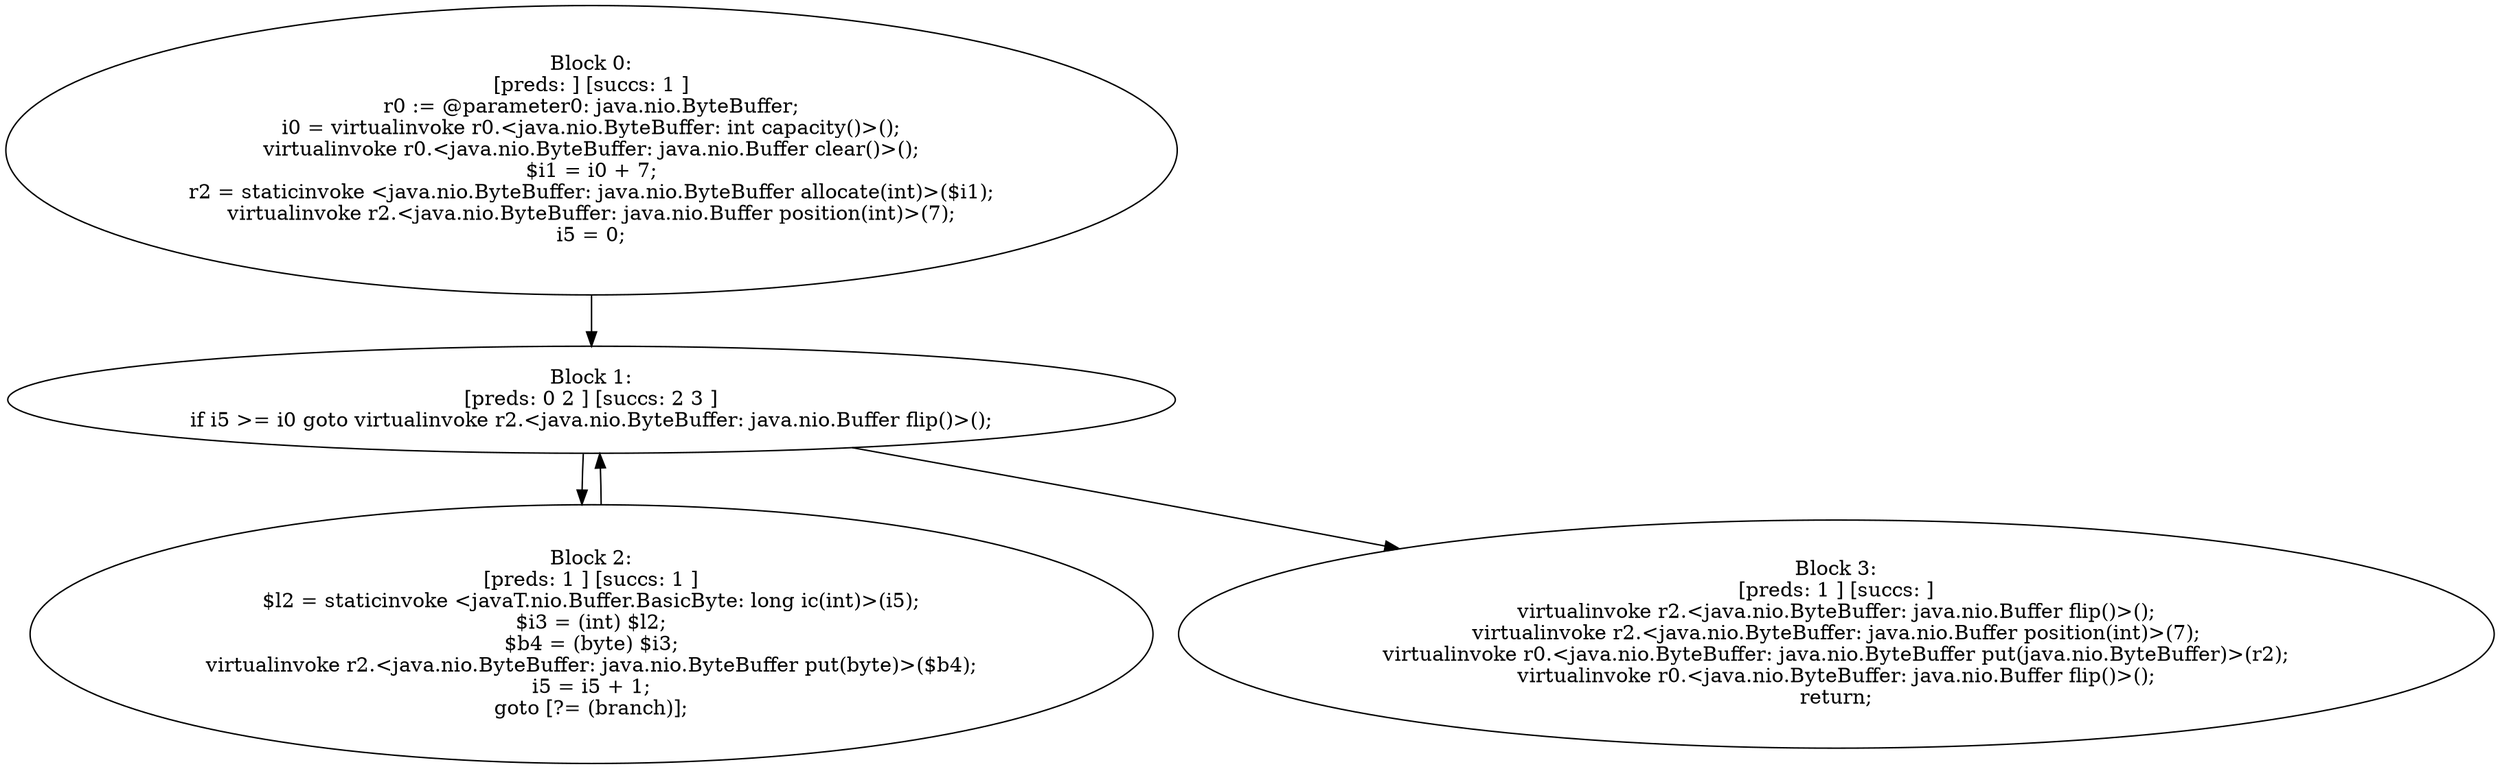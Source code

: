 digraph "unitGraph" {
    "Block 0:
[preds: ] [succs: 1 ]
r0 := @parameter0: java.nio.ByteBuffer;
i0 = virtualinvoke r0.<java.nio.ByteBuffer: int capacity()>();
virtualinvoke r0.<java.nio.ByteBuffer: java.nio.Buffer clear()>();
$i1 = i0 + 7;
r2 = staticinvoke <java.nio.ByteBuffer: java.nio.ByteBuffer allocate(int)>($i1);
virtualinvoke r2.<java.nio.ByteBuffer: java.nio.Buffer position(int)>(7);
i5 = 0;
"
    "Block 1:
[preds: 0 2 ] [succs: 2 3 ]
if i5 >= i0 goto virtualinvoke r2.<java.nio.ByteBuffer: java.nio.Buffer flip()>();
"
    "Block 2:
[preds: 1 ] [succs: 1 ]
$l2 = staticinvoke <javaT.nio.Buffer.BasicByte: long ic(int)>(i5);
$i3 = (int) $l2;
$b4 = (byte) $i3;
virtualinvoke r2.<java.nio.ByteBuffer: java.nio.ByteBuffer put(byte)>($b4);
i5 = i5 + 1;
goto [?= (branch)];
"
    "Block 3:
[preds: 1 ] [succs: ]
virtualinvoke r2.<java.nio.ByteBuffer: java.nio.Buffer flip()>();
virtualinvoke r2.<java.nio.ByteBuffer: java.nio.Buffer position(int)>(7);
virtualinvoke r0.<java.nio.ByteBuffer: java.nio.ByteBuffer put(java.nio.ByteBuffer)>(r2);
virtualinvoke r0.<java.nio.ByteBuffer: java.nio.Buffer flip()>();
return;
"
    "Block 0:
[preds: ] [succs: 1 ]
r0 := @parameter0: java.nio.ByteBuffer;
i0 = virtualinvoke r0.<java.nio.ByteBuffer: int capacity()>();
virtualinvoke r0.<java.nio.ByteBuffer: java.nio.Buffer clear()>();
$i1 = i0 + 7;
r2 = staticinvoke <java.nio.ByteBuffer: java.nio.ByteBuffer allocate(int)>($i1);
virtualinvoke r2.<java.nio.ByteBuffer: java.nio.Buffer position(int)>(7);
i5 = 0;
"->"Block 1:
[preds: 0 2 ] [succs: 2 3 ]
if i5 >= i0 goto virtualinvoke r2.<java.nio.ByteBuffer: java.nio.Buffer flip()>();
";
    "Block 1:
[preds: 0 2 ] [succs: 2 3 ]
if i5 >= i0 goto virtualinvoke r2.<java.nio.ByteBuffer: java.nio.Buffer flip()>();
"->"Block 2:
[preds: 1 ] [succs: 1 ]
$l2 = staticinvoke <javaT.nio.Buffer.BasicByte: long ic(int)>(i5);
$i3 = (int) $l2;
$b4 = (byte) $i3;
virtualinvoke r2.<java.nio.ByteBuffer: java.nio.ByteBuffer put(byte)>($b4);
i5 = i5 + 1;
goto [?= (branch)];
";
    "Block 1:
[preds: 0 2 ] [succs: 2 3 ]
if i5 >= i0 goto virtualinvoke r2.<java.nio.ByteBuffer: java.nio.Buffer flip()>();
"->"Block 3:
[preds: 1 ] [succs: ]
virtualinvoke r2.<java.nio.ByteBuffer: java.nio.Buffer flip()>();
virtualinvoke r2.<java.nio.ByteBuffer: java.nio.Buffer position(int)>(7);
virtualinvoke r0.<java.nio.ByteBuffer: java.nio.ByteBuffer put(java.nio.ByteBuffer)>(r2);
virtualinvoke r0.<java.nio.ByteBuffer: java.nio.Buffer flip()>();
return;
";
    "Block 2:
[preds: 1 ] [succs: 1 ]
$l2 = staticinvoke <javaT.nio.Buffer.BasicByte: long ic(int)>(i5);
$i3 = (int) $l2;
$b4 = (byte) $i3;
virtualinvoke r2.<java.nio.ByteBuffer: java.nio.ByteBuffer put(byte)>($b4);
i5 = i5 + 1;
goto [?= (branch)];
"->"Block 1:
[preds: 0 2 ] [succs: 2 3 ]
if i5 >= i0 goto virtualinvoke r2.<java.nio.ByteBuffer: java.nio.Buffer flip()>();
";
}
